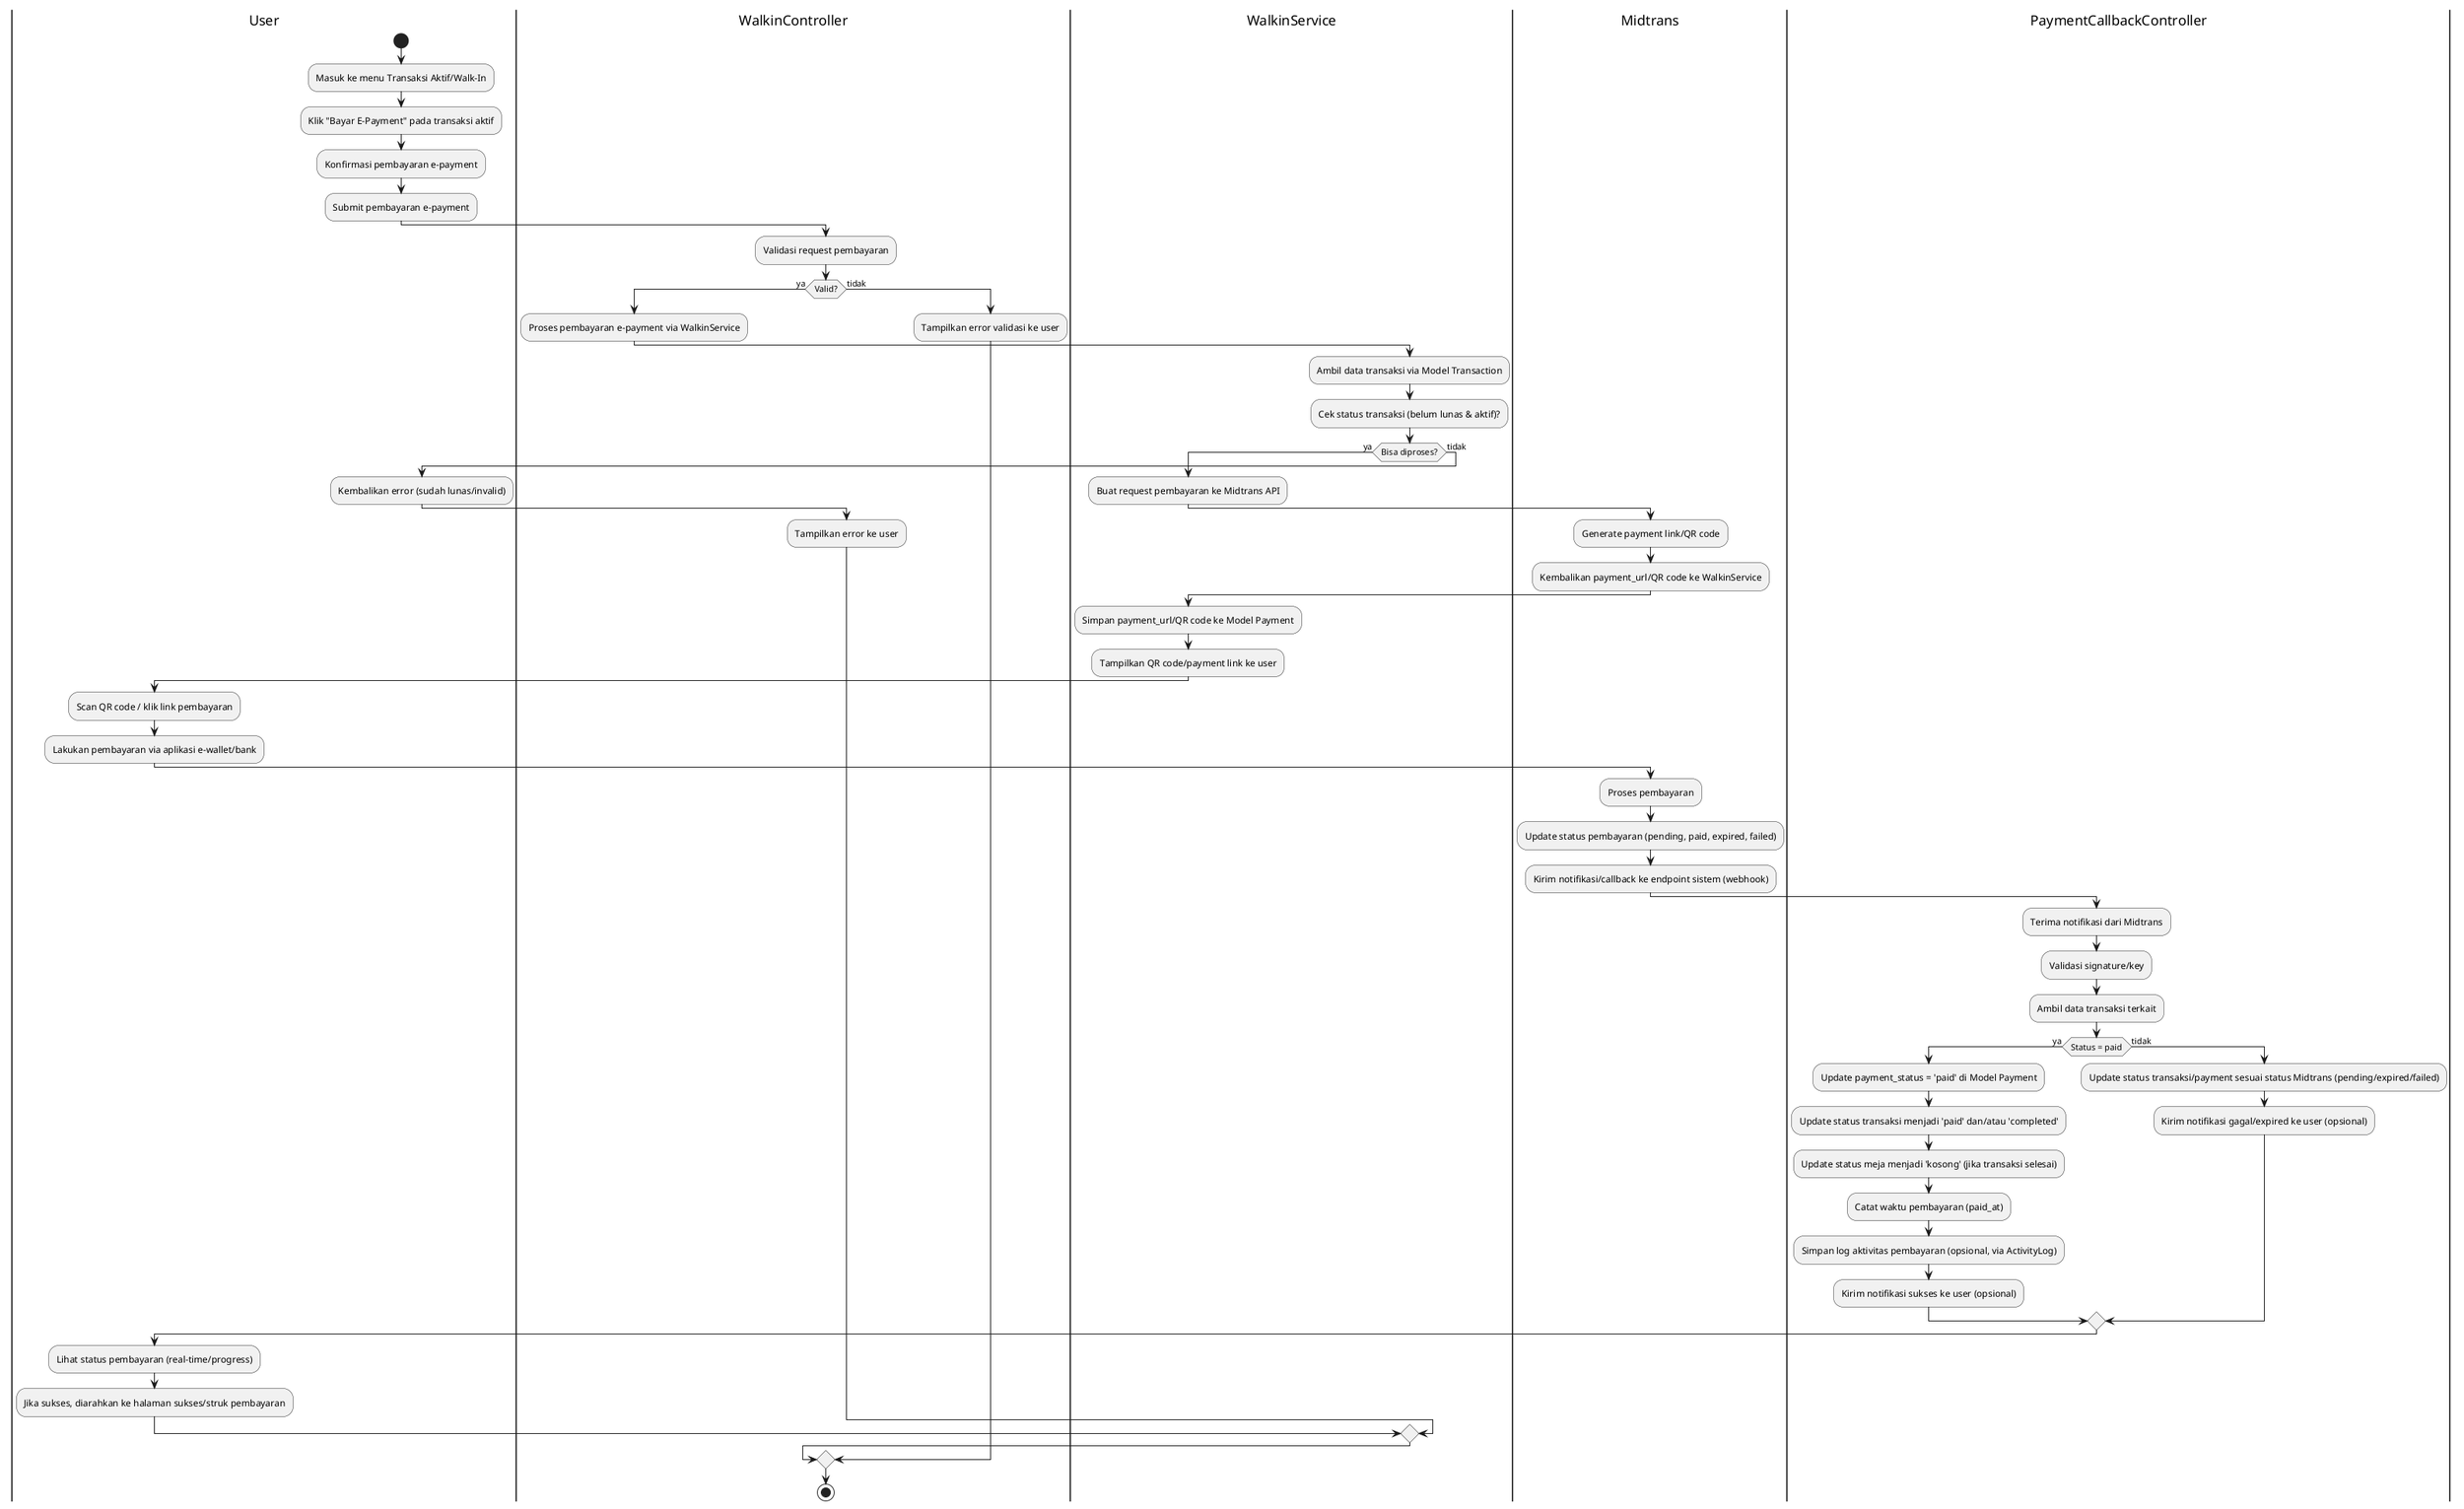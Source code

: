 @startuml Activity Diagram - Walk-In E-Payment (with Midtrans Progress)

|User|
start
:Masuk ke menu Transaksi Aktif/Walk-In;
:Klik "Bayar E-Payment" pada transaksi aktif;
:Konfirmasi pembayaran e-payment;
:Submit pembayaran e-payment;

|WalkinController|
:Validasi request pembayaran;
if (Valid?) then (ya)
    :Proses pembayaran e-payment via WalkinService;
    |WalkinService|
    :Ambil data transaksi via Model Transaction;
    :Cek status transaksi (belum lunas & aktif)?;
    if (Bisa diproses?) then (ya)
        :Buat request pembayaran ke Midtrans API;
        |Midtrans|
        :Generate payment link/QR code;
        :Kembalikan payment_url/QR code ke WalkinService;
        |WalkinService|
        :Simpan payment_url/QR code ke Model Payment;
        :Tampilkan QR code/payment link ke user;
        |User|
        :Scan QR code / klik link pembayaran;
        :Lakukan pembayaran via aplikasi e-wallet/bank;
        |Midtrans|
        :Proses pembayaran;
        :Update status pembayaran (pending, paid, expired, failed);
        :Kirim notifikasi/callback ke endpoint sistem (webhook);
        |PaymentCallbackController|
        :Terima notifikasi dari Midtrans;
        :Validasi signature/key;
        :Ambil data transaksi terkait;
        if (Status = paid) then (ya)
            :Update payment_status = 'paid' di Model Payment;
            :Update status transaksi menjadi 'paid' dan/atau 'completed';
            :Update status meja menjadi 'kosong' (jika transaksi selesai);
            :Catat waktu pembayaran (paid_at);
            :Simpan log aktivitas pembayaran (opsional, via ActivityLog);
            :Kirim notifikasi sukses ke user (opsional);
        else (tidak)
            :Update status transaksi/payment sesuai status Midtrans (pending/expired/failed);
            :Kirim notifikasi gagal/expired ke user (opsional);
        endif
        |User|
        :Lihat status pembayaran (real-time/progress);
        :Jika sukses, diarahkan ke halaman sukses/struk pembayaran;
    else (tidak)
        :Kembalikan error (sudah lunas/invalid);
        |WalkinController|
        :Tampilkan error ke user;
    endif
else (tidak)
    :Tampilkan error validasi ke user;
endif

stop

@enduml